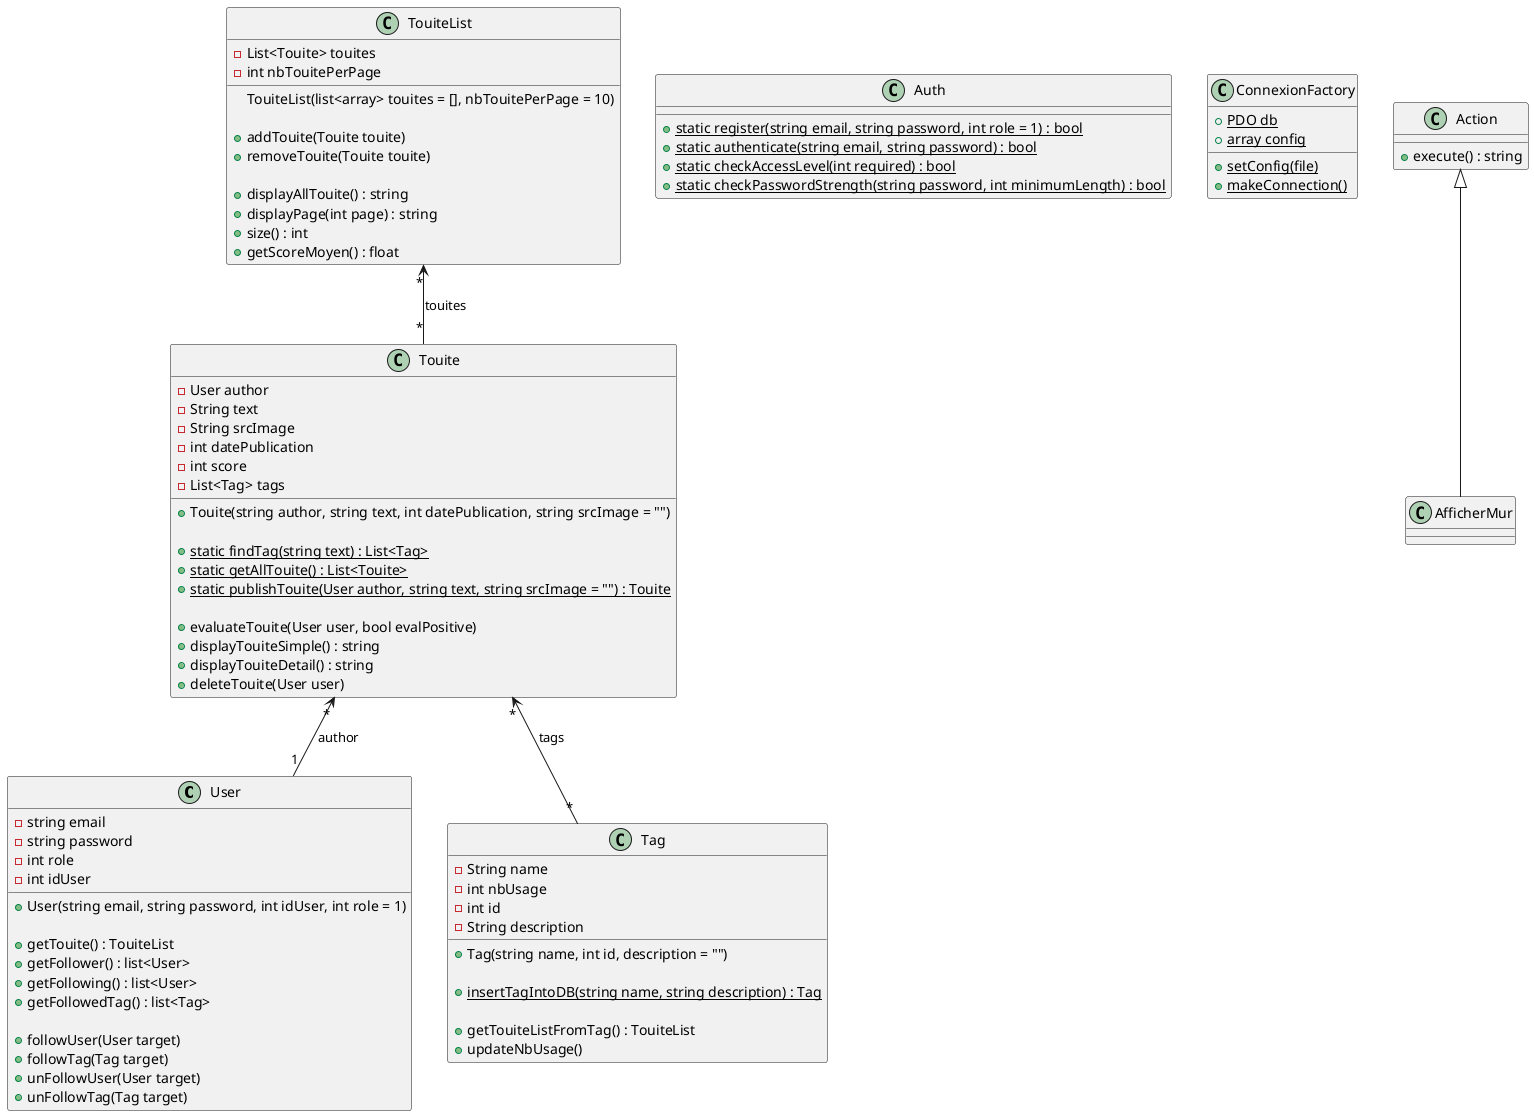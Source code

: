 @startuml

class User {
  -string email
  -string password
  -int role
  -int idUser
  
  +User(string email, string password, int idUser, int role = 1)
  
  +getTouite() : TouiteList
  +getFollower() : list<User>
  +getFollowing() : list<User>
  +getFollowedTag() : list<Tag>
  
  +followUser(User target)
  +followTag(Tag target)
  +unFollowUser(User target)
  +unFollowTag(Tag target)
}

class Touite {
  -User author
  -String text
  -String srcImage
  -int datePublication
  -int score
  -List<Tag> tags
  
  +Touite(string author, string text, int datePublication, string srcImage = "")
  
  +{static}static findTag(string text) : List<Tag>
  +{static}static getAllTouite() : List<Touite>
  +{static}static publishTouite(User author, string text, string srcImage = "") : Touite
  
  +evaluateTouite(User user, bool evalPositive)
  +displayTouiteSimple() : string
  +displayTouiteDetail() : string
  +deleteTouite(User user)
}

Touite "*" <-- "1" User : author
Touite "*" <-- "*" Tag : tags

class Tag {
  -String name
  -int nbUsage
  -int id
  -String description
  
  +Tag(string name, int id, description = "")
  
  +{static} insertTagIntoDB(string name, string description) : Tag
  
  +getTouiteListFromTag() : TouiteList
  +updateNbUsage()
}

class TouiteList {
  -List<Touite> touites
  -int nbTouitePerPage
  
  TouiteList(list<array> touites = [], nbTouitePerPage = 10)
  
  +addTouite(Touite touite)
  +removeTouite(Touite touite)
  
  +displayAllTouite() : string
  +displayPage(int page) : string
  +size() : int
  +getScoreMoyen() : float
}

TouiteList "*" <-- "*" Touite : touites

class Auth {
  +{static}static register(string email, string password, int role = 1) : bool
  +{static}static authenticate(string email, string password) : bool
  +{static}static checkAccessLevel(int required) : bool
  +{static}static checkPasswordStrength(string password, int minimumLength) : bool
}

class ConnexionFactory {
  +{static} PDO db
  +{static} array config
  
  +{static} setConfig(file)
  +{static} makeConnection()
}

class Action {
  +execute() : string
}

class AfficherMur extends Action{

}

@enduml
